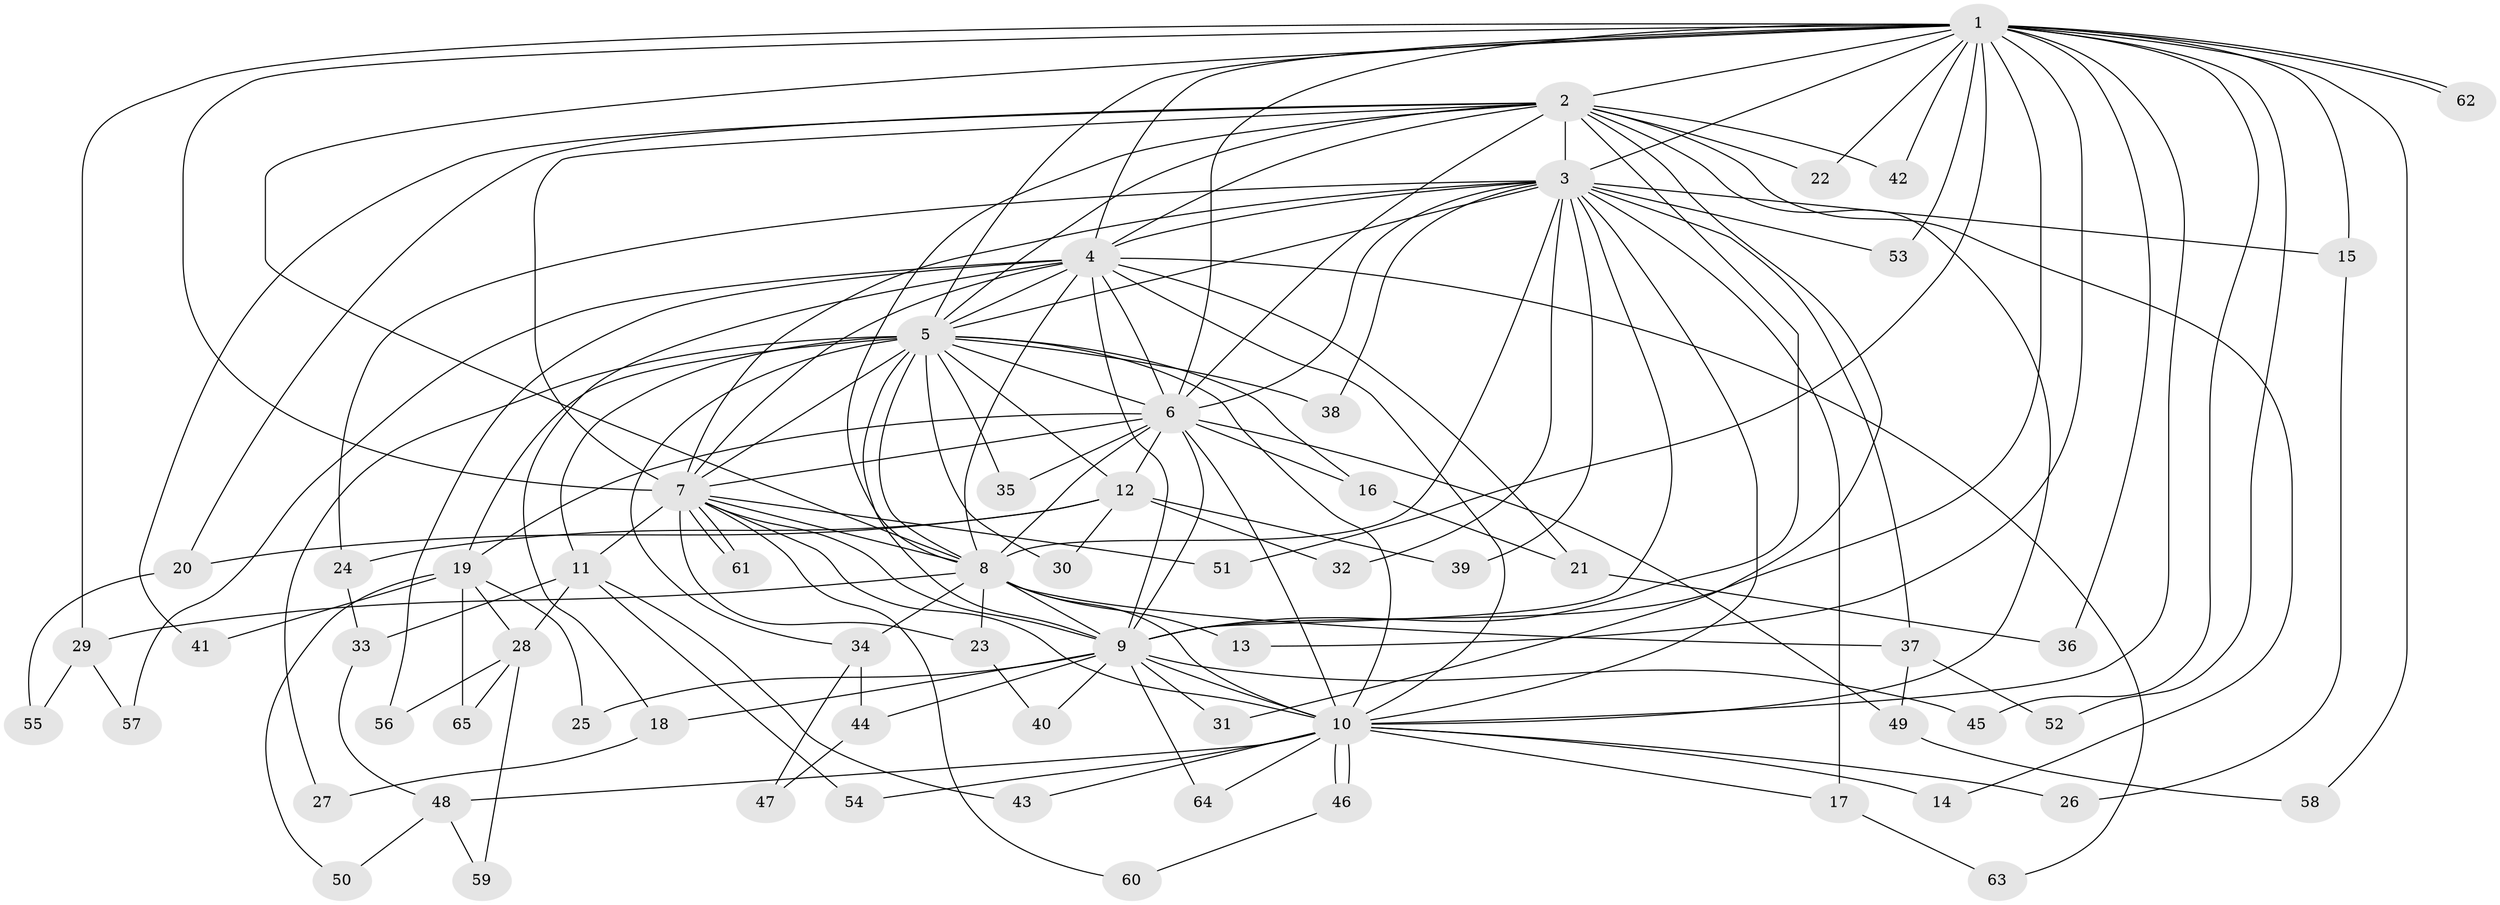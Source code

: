 // Generated by graph-tools (version 1.1) at 2025/44/03/09/25 04:44:30]
// undirected, 65 vertices, 155 edges
graph export_dot {
graph [start="1"]
  node [color=gray90,style=filled];
  1;
  2;
  3;
  4;
  5;
  6;
  7;
  8;
  9;
  10;
  11;
  12;
  13;
  14;
  15;
  16;
  17;
  18;
  19;
  20;
  21;
  22;
  23;
  24;
  25;
  26;
  27;
  28;
  29;
  30;
  31;
  32;
  33;
  34;
  35;
  36;
  37;
  38;
  39;
  40;
  41;
  42;
  43;
  44;
  45;
  46;
  47;
  48;
  49;
  50;
  51;
  52;
  53;
  54;
  55;
  56;
  57;
  58;
  59;
  60;
  61;
  62;
  63;
  64;
  65;
  1 -- 2;
  1 -- 3;
  1 -- 4;
  1 -- 5;
  1 -- 6;
  1 -- 7;
  1 -- 8;
  1 -- 9;
  1 -- 10;
  1 -- 13;
  1 -- 15;
  1 -- 22;
  1 -- 29;
  1 -- 36;
  1 -- 42;
  1 -- 45;
  1 -- 51;
  1 -- 52;
  1 -- 53;
  1 -- 58;
  1 -- 62;
  1 -- 62;
  2 -- 3;
  2 -- 4;
  2 -- 5;
  2 -- 6;
  2 -- 7;
  2 -- 8;
  2 -- 9;
  2 -- 10;
  2 -- 14;
  2 -- 20;
  2 -- 22;
  2 -- 31;
  2 -- 41;
  2 -- 42;
  3 -- 4;
  3 -- 5;
  3 -- 6;
  3 -- 7;
  3 -- 8;
  3 -- 9;
  3 -- 10;
  3 -- 15;
  3 -- 17;
  3 -- 24;
  3 -- 32;
  3 -- 37;
  3 -- 38;
  3 -- 39;
  3 -- 53;
  4 -- 5;
  4 -- 6;
  4 -- 7;
  4 -- 8;
  4 -- 9;
  4 -- 10;
  4 -- 18;
  4 -- 21;
  4 -- 56;
  4 -- 57;
  4 -- 63;
  5 -- 6;
  5 -- 7;
  5 -- 8;
  5 -- 9;
  5 -- 10;
  5 -- 11;
  5 -- 12;
  5 -- 16;
  5 -- 19;
  5 -- 27;
  5 -- 30;
  5 -- 34;
  5 -- 35;
  5 -- 38;
  6 -- 7;
  6 -- 8;
  6 -- 9;
  6 -- 10;
  6 -- 12;
  6 -- 16;
  6 -- 19;
  6 -- 35;
  6 -- 49;
  7 -- 8;
  7 -- 9;
  7 -- 10;
  7 -- 11;
  7 -- 23;
  7 -- 51;
  7 -- 60;
  7 -- 61;
  7 -- 61;
  8 -- 9;
  8 -- 10;
  8 -- 13;
  8 -- 23;
  8 -- 29;
  8 -- 34;
  8 -- 37;
  9 -- 10;
  9 -- 18;
  9 -- 25;
  9 -- 31;
  9 -- 40;
  9 -- 44;
  9 -- 45;
  9 -- 64;
  10 -- 14;
  10 -- 17;
  10 -- 26;
  10 -- 43;
  10 -- 46;
  10 -- 46;
  10 -- 48;
  10 -- 54;
  10 -- 64;
  11 -- 28;
  11 -- 33;
  11 -- 43;
  11 -- 54;
  12 -- 20;
  12 -- 24;
  12 -- 30;
  12 -- 32;
  12 -- 39;
  15 -- 26;
  16 -- 21;
  17 -- 63;
  18 -- 27;
  19 -- 25;
  19 -- 28;
  19 -- 41;
  19 -- 50;
  19 -- 65;
  20 -- 55;
  21 -- 36;
  23 -- 40;
  24 -- 33;
  28 -- 56;
  28 -- 59;
  28 -- 65;
  29 -- 55;
  29 -- 57;
  33 -- 48;
  34 -- 44;
  34 -- 47;
  37 -- 49;
  37 -- 52;
  44 -- 47;
  46 -- 60;
  48 -- 50;
  48 -- 59;
  49 -- 58;
}
